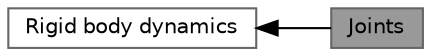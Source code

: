 digraph "Joints"
{
 // LATEX_PDF_SIZE
  bgcolor="transparent";
  edge [fontname=Helvetica,fontsize=10,labelfontname=Helvetica,labelfontsize=10];
  node [fontname=Helvetica,fontsize=10,shape=box,height=0.2,width=0.4];
  rankdir=LR;
  Node2 [id="Node000002",label="Rigid body dynamics",height=0.2,width=0.4,color="grey40", fillcolor="white", style="filled",URL="$group__grpRigidBodyDynamics.html",tooltip=" "];
  Node1 [id="Node000001",label="Joints",height=0.2,width=0.4,color="gray40", fillcolor="grey60", style="filled", fontcolor="black",tooltip=" "];
  Node2->Node1 [shape=plaintext, dir="back", style="solid"];
}
